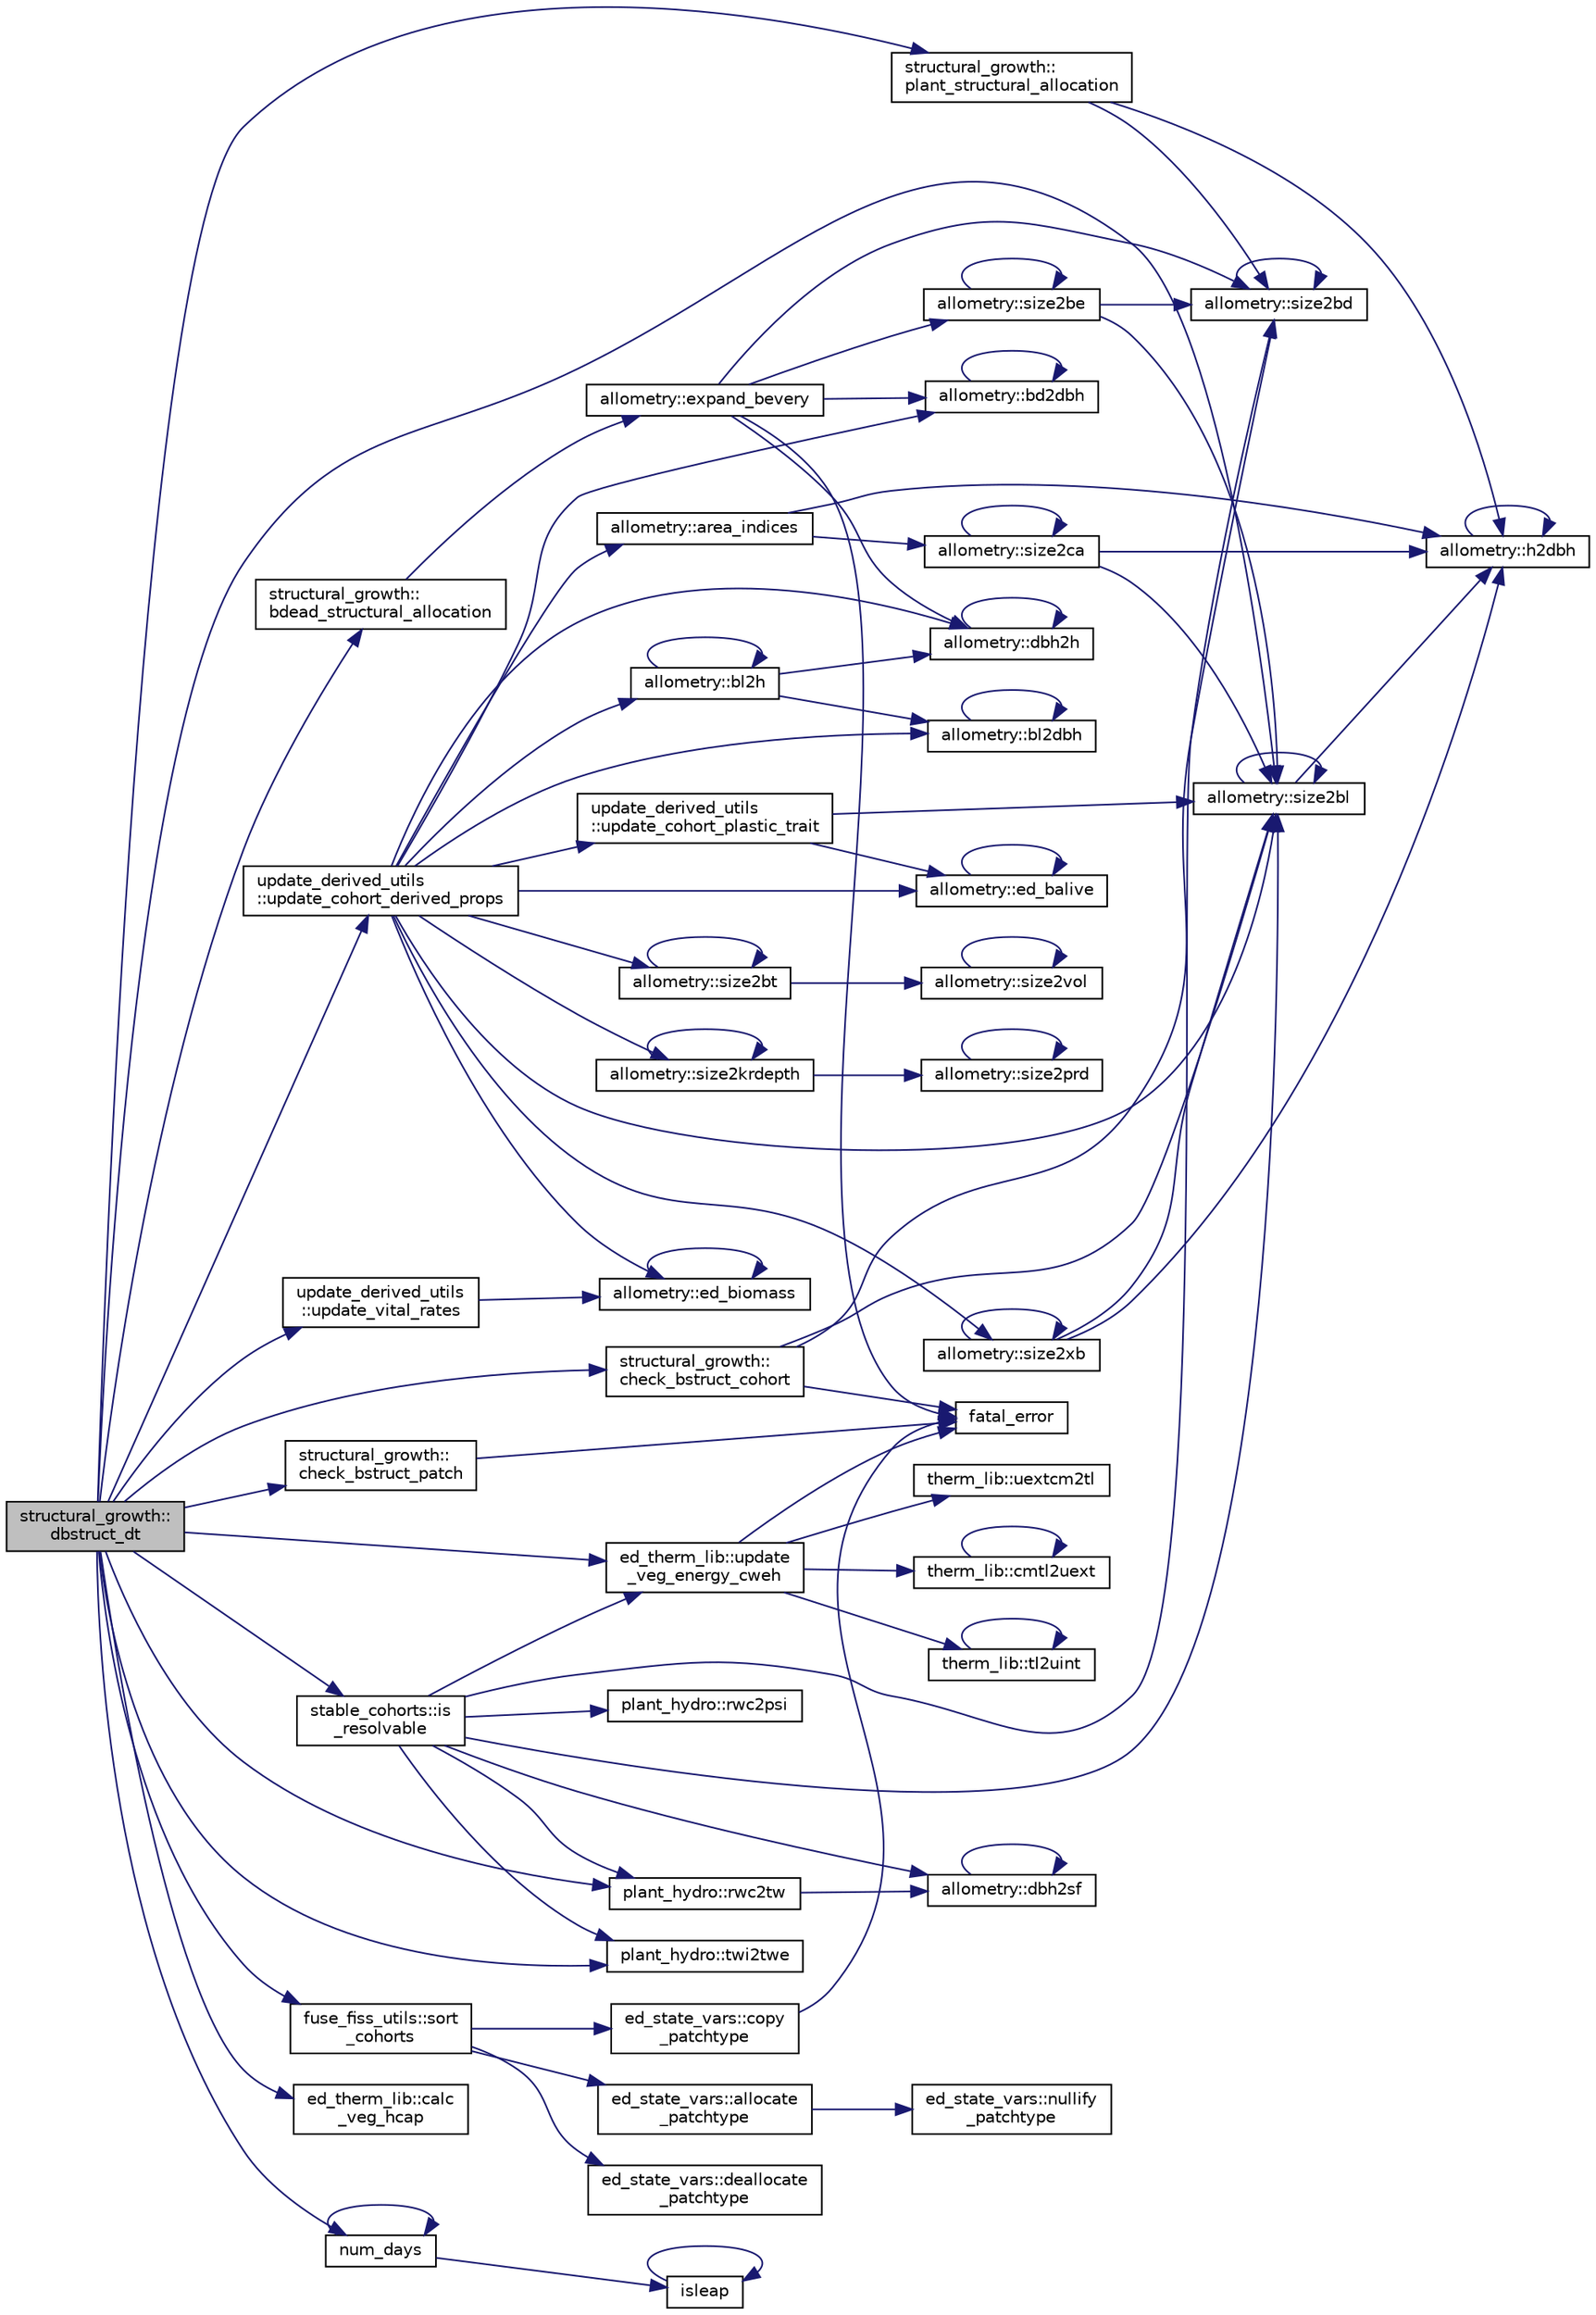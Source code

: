 digraph "structural_growth::dbstruct_dt"
{
 // LATEX_PDF_SIZE
  edge [fontname="Helvetica",fontsize="10",labelfontname="Helvetica",labelfontsize="10"];
  node [fontname="Helvetica",fontsize="10",shape=record];
  rankdir="LR";
  Node1 [label="structural_growth::\ldbstruct_dt",height=0.2,width=0.4,color="black", fillcolor="grey75", style="filled", fontcolor="black",tooltip=" "];
  Node1 -> Node2 [color="midnightblue",fontsize="10",style="solid"];
  Node2 [label="structural_growth::\lbdead_structural_allocation",height=0.2,width=0.4,color="black", fillcolor="white", style="filled",URL="$namespacestructural__growth.html#acd0090ed3f15ad8b8f09e52ae37bbb3a",tooltip=" "];
  Node2 -> Node3 [color="midnightblue",fontsize="10",style="solid"];
  Node3 [label="allometry::expand_bevery",height=0.2,width=0.4,color="black", fillcolor="white", style="filled",URL="$namespaceallometry.html#a7abbed82084f965c83a4a7c215c12530",tooltip=" "];
  Node3 -> Node4 [color="midnightblue",fontsize="10",style="solid"];
  Node4 [label="allometry::bd2dbh",height=0.2,width=0.4,color="black", fillcolor="white", style="filled",URL="$namespaceallometry.html#ab6e678cf9b820dfc053d8c150bb21372",tooltip=" "];
  Node4 -> Node4 [color="midnightblue",fontsize="10",style="solid"];
  Node3 -> Node5 [color="midnightblue",fontsize="10",style="solid"];
  Node5 [label="allometry::dbh2h",height=0.2,width=0.4,color="black", fillcolor="white", style="filled",URL="$namespaceallometry.html#a56f11dc07da4d5e7114dc37d6cc5f2cc",tooltip=" "];
  Node5 -> Node5 [color="midnightblue",fontsize="10",style="solid"];
  Node3 -> Node6 [color="midnightblue",fontsize="10",style="solid"];
  Node6 [label="fatal_error",height=0.2,width=0.4,color="black", fillcolor="white", style="filled",URL="$fatal__error_8_f90.html#a2a2bff228716ab48a81c795b348d1665",tooltip=" "];
  Node3 -> Node7 [color="midnightblue",fontsize="10",style="solid"];
  Node7 [label="allometry::size2bd",height=0.2,width=0.4,color="black", fillcolor="white", style="filled",URL="$namespaceallometry.html#a08a0764bc1887e71051914ed5b30c72c",tooltip=" "];
  Node7 -> Node7 [color="midnightblue",fontsize="10",style="solid"];
  Node3 -> Node8 [color="midnightblue",fontsize="10",style="solid"];
  Node8 [label="allometry::size2be",height=0.2,width=0.4,color="black", fillcolor="white", style="filled",URL="$namespaceallometry.html#a789c128140a2d52c0ddc914f8352e594",tooltip=" "];
  Node8 -> Node7 [color="midnightblue",fontsize="10",style="solid"];
  Node8 -> Node8 [color="midnightblue",fontsize="10",style="solid"];
  Node8 -> Node9 [color="midnightblue",fontsize="10",style="solid"];
  Node9 [label="allometry::size2bl",height=0.2,width=0.4,color="black", fillcolor="white", style="filled",URL="$namespaceallometry.html#a10c3f179ffa5bee4c98a338aa18067ee",tooltip=" "];
  Node9 -> Node10 [color="midnightblue",fontsize="10",style="solid"];
  Node10 [label="allometry::h2dbh",height=0.2,width=0.4,color="black", fillcolor="white", style="filled",URL="$namespaceallometry.html#a31aa8db06e86ec74efb5e692417399df",tooltip=" "];
  Node10 -> Node10 [color="midnightblue",fontsize="10",style="solid"];
  Node9 -> Node9 [color="midnightblue",fontsize="10",style="solid"];
  Node1 -> Node11 [color="midnightblue",fontsize="10",style="solid"];
  Node11 [label="ed_therm_lib::calc\l_veg_hcap",height=0.2,width=0.4,color="black", fillcolor="white", style="filled",URL="$namespaceed__therm__lib.html#a62aa3e655f926d54d065649263acbc8c",tooltip=" "];
  Node1 -> Node12 [color="midnightblue",fontsize="10",style="solid"];
  Node12 [label="structural_growth::\lcheck_bstruct_cohort",height=0.2,width=0.4,color="black", fillcolor="white", style="filled",URL="$namespacestructural__growth.html#a6dd3c456d57f7d8963141637a24a58ad",tooltip=" "];
  Node12 -> Node6 [color="midnightblue",fontsize="10",style="solid"];
  Node12 -> Node7 [color="midnightblue",fontsize="10",style="solid"];
  Node12 -> Node9 [color="midnightblue",fontsize="10",style="solid"];
  Node1 -> Node13 [color="midnightblue",fontsize="10",style="solid"];
  Node13 [label="structural_growth::\lcheck_bstruct_patch",height=0.2,width=0.4,color="black", fillcolor="white", style="filled",URL="$namespacestructural__growth.html#a0490eb046aa6a8de8c11e3563d88e50e",tooltip=" "];
  Node13 -> Node6 [color="midnightblue",fontsize="10",style="solid"];
  Node1 -> Node14 [color="midnightblue",fontsize="10",style="solid"];
  Node14 [label="stable_cohorts::is\l_resolvable",height=0.2,width=0.4,color="black", fillcolor="white", style="filled",URL="$namespacestable__cohorts.html#a00b7ade90014855bc382264976df8d53",tooltip=" "];
  Node14 -> Node15 [color="midnightblue",fontsize="10",style="solid"];
  Node15 [label="allometry::dbh2sf",height=0.2,width=0.4,color="black", fillcolor="white", style="filled",URL="$namespaceallometry.html#aded2a9492711f07e5c157c17e9029c10",tooltip=" "];
  Node15 -> Node15 [color="midnightblue",fontsize="10",style="solid"];
  Node14 -> Node16 [color="midnightblue",fontsize="10",style="solid"];
  Node16 [label="plant_hydro::rwc2psi",height=0.2,width=0.4,color="black", fillcolor="white", style="filled",URL="$namespaceplant__hydro.html#a7cc35f0ea4e11517e3bc7eb75fd19e36",tooltip="Convert relative water content to water potential."];
  Node14 -> Node17 [color="midnightblue",fontsize="10",style="solid"];
  Node17 [label="plant_hydro::rwc2tw",height=0.2,width=0.4,color="black", fillcolor="white", style="filled",URL="$namespaceplant__hydro.html#af7799ce8ba25fef66ade9730bc9f6c77",tooltip="Convert relative water content to total water for both leaf and wood."];
  Node17 -> Node15 [color="midnightblue",fontsize="10",style="solid"];
  Node14 -> Node7 [color="midnightblue",fontsize="10",style="solid"];
  Node14 -> Node9 [color="midnightblue",fontsize="10",style="solid"];
  Node14 -> Node18 [color="midnightblue",fontsize="10",style="solid"];
  Node18 [label="plant_hydro::twi2twe",height=0.2,width=0.4,color="black", fillcolor="white", style="filled",URL="$namespaceplant__hydro.html#ac96b04cb776694987ccefd7c37aab829",tooltip="Intensive to extensive internal water converter."];
  Node14 -> Node19 [color="midnightblue",fontsize="10",style="solid"];
  Node19 [label="ed_therm_lib::update\l_veg_energy_cweh",height=0.2,width=0.4,color="black", fillcolor="white", style="filled",URL="$namespaceed__therm__lib.html#a88a38ec1cbe16c398a9f91b96afbea25",tooltip=" "];
  Node19 -> Node20 [color="midnightblue",fontsize="10",style="solid"];
  Node20 [label="therm_lib::cmtl2uext",height=0.2,width=0.4,color="black", fillcolor="white", style="filled",URL="$namespacetherm__lib.html#a2db60e1f300fadcd09ef451059aa571b",tooltip=" "];
  Node20 -> Node20 [color="midnightblue",fontsize="10",style="solid"];
  Node19 -> Node6 [color="midnightblue",fontsize="10",style="solid"];
  Node19 -> Node21 [color="midnightblue",fontsize="10",style="solid"];
  Node21 [label="therm_lib::tl2uint",height=0.2,width=0.4,color="black", fillcolor="white", style="filled",URL="$namespacetherm__lib.html#a3ad59a4037ed8ed57532b8ea630a7df1",tooltip=" "];
  Node21 -> Node21 [color="midnightblue",fontsize="10",style="solid"];
  Node19 -> Node22 [color="midnightblue",fontsize="10",style="solid"];
  Node22 [label="therm_lib::uextcm2tl",height=0.2,width=0.4,color="black", fillcolor="white", style="filled",URL="$namespacetherm__lib.html#ac588ab0dc1c0c52c4c41b847be134ee9",tooltip=" "];
  Node1 -> Node23 [color="midnightblue",fontsize="10",style="solid"];
  Node23 [label="num_days",height=0.2,width=0.4,color="black", fillcolor="white", style="filled",URL="$invmondays_8f90.html#ac5102abe4057964dceefd23fb743bc67",tooltip=" "];
  Node23 -> Node24 [color="midnightblue",fontsize="10",style="solid"];
  Node24 [label="isleap",height=0.2,width=0.4,color="black", fillcolor="white", style="filled",URL="$dateutils_8f90.html#acbfdb1c78beb593447108203011b380c",tooltip=" "];
  Node24 -> Node24 [color="midnightblue",fontsize="10",style="solid"];
  Node23 -> Node23 [color="midnightblue",fontsize="10",style="solid"];
  Node1 -> Node25 [color="midnightblue",fontsize="10",style="solid"];
  Node25 [label="structural_growth::\lplant_structural_allocation",height=0.2,width=0.4,color="black", fillcolor="white", style="filled",URL="$namespacestructural__growth.html#ac374f41078648b979846d72bb20c078e",tooltip=" "];
  Node25 -> Node10 [color="midnightblue",fontsize="10",style="solid"];
  Node25 -> Node7 [color="midnightblue",fontsize="10",style="solid"];
  Node1 -> Node17 [color="midnightblue",fontsize="10",style="solid"];
  Node1 -> Node9 [color="midnightblue",fontsize="10",style="solid"];
  Node1 -> Node26 [color="midnightblue",fontsize="10",style="solid"];
  Node26 [label="fuse_fiss_utils::sort\l_cohorts",height=0.2,width=0.4,color="black", fillcolor="white", style="filled",URL="$namespacefuse__fiss__utils.html#a31e4835d2465d1400c7cbbb51976b341",tooltip="This subroutine will sort the cohorts by size (1st = tallest, last = shortest.)"];
  Node26 -> Node27 [color="midnightblue",fontsize="10",style="solid"];
  Node27 [label="ed_state_vars::allocate\l_patchtype",height=0.2,width=0.4,color="black", fillcolor="white", style="filled",URL="$namespaceed__state__vars.html#a4837fc010e19721a127c9a8b04874594",tooltip="Allocates the cohort-level variables."];
  Node27 -> Node28 [color="midnightblue",fontsize="10",style="solid"];
  Node28 [label="ed_state_vars::nullify\l_patchtype",height=0.2,width=0.4,color="black", fillcolor="white", style="filled",URL="$namespaceed__state__vars.html#af1a07724c13a8dceb6ba2d3dab21b899",tooltip="Nullifies all cohort pointers."];
  Node26 -> Node29 [color="midnightblue",fontsize="10",style="solid"];
  Node29 [label="ed_state_vars::copy\l_patchtype",height=0.2,width=0.4,color="black", fillcolor="white", style="filled",URL="$namespaceed__state__vars.html#accd794e0e8d71ba375c3669097ae5c8d",tooltip="Copies a continuous chunk of cohorts from one place to another."];
  Node29 -> Node6 [color="midnightblue",fontsize="10",style="solid"];
  Node26 -> Node30 [color="midnightblue",fontsize="10",style="solid"];
  Node30 [label="ed_state_vars::deallocate\l_patchtype",height=0.2,width=0.4,color="black", fillcolor="white", style="filled",URL="$namespaceed__state__vars.html#a2845fb7d7264ed3c00651e9e46a16ed8",tooltip="De-allocates all cohort pointers."];
  Node1 -> Node18 [color="midnightblue",fontsize="10",style="solid"];
  Node1 -> Node31 [color="midnightblue",fontsize="10",style="solid"];
  Node31 [label="update_derived_utils\l::update_cohort_derived_props",height=0.2,width=0.4,color="black", fillcolor="white", style="filled",URL="$namespaceupdate__derived__utils.html#a48e3099ad317b73455cb635674e4c403",tooltip=" "];
  Node31 -> Node32 [color="midnightblue",fontsize="10",style="solid"];
  Node32 [label="allometry::area_indices",height=0.2,width=0.4,color="black", fillcolor="white", style="filled",URL="$namespaceallometry.html#ac715c0d308392f2b0eee93ab9ae210b1",tooltip=" "];
  Node32 -> Node10 [color="midnightblue",fontsize="10",style="solid"];
  Node32 -> Node33 [color="midnightblue",fontsize="10",style="solid"];
  Node33 [label="allometry::size2ca",height=0.2,width=0.4,color="black", fillcolor="white", style="filled",URL="$namespaceallometry.html#aed6e96368f347aaebe3a7c16fe32289f",tooltip=" "];
  Node33 -> Node10 [color="midnightblue",fontsize="10",style="solid"];
  Node33 -> Node9 [color="midnightblue",fontsize="10",style="solid"];
  Node33 -> Node33 [color="midnightblue",fontsize="10",style="solid"];
  Node31 -> Node4 [color="midnightblue",fontsize="10",style="solid"];
  Node31 -> Node34 [color="midnightblue",fontsize="10",style="solid"];
  Node34 [label="allometry::bl2dbh",height=0.2,width=0.4,color="black", fillcolor="white", style="filled",URL="$namespaceallometry.html#a67787845882155e7adf0cbb05b268d7c",tooltip=" "];
  Node34 -> Node34 [color="midnightblue",fontsize="10",style="solid"];
  Node31 -> Node35 [color="midnightblue",fontsize="10",style="solid"];
  Node35 [label="allometry::bl2h",height=0.2,width=0.4,color="black", fillcolor="white", style="filled",URL="$namespaceallometry.html#a1f747b7e54286ecc0674e969deae51f6",tooltip=" "];
  Node35 -> Node34 [color="midnightblue",fontsize="10",style="solid"];
  Node35 -> Node35 [color="midnightblue",fontsize="10",style="solid"];
  Node35 -> Node5 [color="midnightblue",fontsize="10",style="solid"];
  Node31 -> Node5 [color="midnightblue",fontsize="10",style="solid"];
  Node31 -> Node36 [color="midnightblue",fontsize="10",style="solid"];
  Node36 [label="allometry::ed_balive",height=0.2,width=0.4,color="black", fillcolor="white", style="filled",URL="$namespaceallometry.html#a5bd25d4c4a3c5dda8a2158e3c7c57792",tooltip=" "];
  Node36 -> Node36 [color="midnightblue",fontsize="10",style="solid"];
  Node31 -> Node37 [color="midnightblue",fontsize="10",style="solid"];
  Node37 [label="allometry::ed_biomass",height=0.2,width=0.4,color="black", fillcolor="white", style="filled",URL="$namespaceallometry.html#ab6a3d3302db0096b21354babe768677b",tooltip=" "];
  Node37 -> Node37 [color="midnightblue",fontsize="10",style="solid"];
  Node31 -> Node9 [color="midnightblue",fontsize="10",style="solid"];
  Node31 -> Node38 [color="midnightblue",fontsize="10",style="solid"];
  Node38 [label="allometry::size2bt",height=0.2,width=0.4,color="black", fillcolor="white", style="filled",URL="$namespaceallometry.html#ac230dfaa6f3a6177011cc298eecb569a",tooltip=" "];
  Node38 -> Node38 [color="midnightblue",fontsize="10",style="solid"];
  Node38 -> Node39 [color="midnightblue",fontsize="10",style="solid"];
  Node39 [label="allometry::size2vol",height=0.2,width=0.4,color="black", fillcolor="white", style="filled",URL="$namespaceallometry.html#a0a36cf7374fc6c412a4a3975429e4127",tooltip=" "];
  Node39 -> Node39 [color="midnightblue",fontsize="10",style="solid"];
  Node31 -> Node40 [color="midnightblue",fontsize="10",style="solid"];
  Node40 [label="allometry::size2krdepth",height=0.2,width=0.4,color="black", fillcolor="white", style="filled",URL="$namespaceallometry.html#a91ab563e850c9a9486fadbb0227f6567",tooltip=" "];
  Node40 -> Node40 [color="midnightblue",fontsize="10",style="solid"];
  Node40 -> Node41 [color="midnightblue",fontsize="10",style="solid"];
  Node41 [label="allometry::size2prd",height=0.2,width=0.4,color="black", fillcolor="white", style="filled",URL="$namespaceallometry.html#aa96d4524c2ac20b6604bb171bbf3559f",tooltip=" "];
  Node41 -> Node41 [color="midnightblue",fontsize="10",style="solid"];
  Node31 -> Node42 [color="midnightblue",fontsize="10",style="solid"];
  Node42 [label="allometry::size2xb",height=0.2,width=0.4,color="black", fillcolor="white", style="filled",URL="$namespaceallometry.html#a774c3e4785f2bfe0a7fe2d5d15293137",tooltip=" "];
  Node42 -> Node10 [color="midnightblue",fontsize="10",style="solid"];
  Node42 -> Node9 [color="midnightblue",fontsize="10",style="solid"];
  Node42 -> Node42 [color="midnightblue",fontsize="10",style="solid"];
  Node31 -> Node43 [color="midnightblue",fontsize="10",style="solid"];
  Node43 [label="update_derived_utils\l::update_cohort_plastic_trait",height=0.2,width=0.4,color="black", fillcolor="white", style="filled",URL="$namespaceupdate__derived__utils.html#ac2a520391f9c8ebc8960794ede947cc6",tooltip=" "];
  Node43 -> Node36 [color="midnightblue",fontsize="10",style="solid"];
  Node43 -> Node9 [color="midnightblue",fontsize="10",style="solid"];
  Node1 -> Node19 [color="midnightblue",fontsize="10",style="solid"];
  Node1 -> Node44 [color="midnightblue",fontsize="10",style="solid"];
  Node44 [label="update_derived_utils\l::update_vital_rates",height=0.2,width=0.4,color="black", fillcolor="white", style="filled",URL="$namespaceupdate__derived__utils.html#a8f5a413e8bd9c1b416a6abf2abfe5da6",tooltip=" "];
  Node44 -> Node37 [color="midnightblue",fontsize="10",style="solid"];
}

